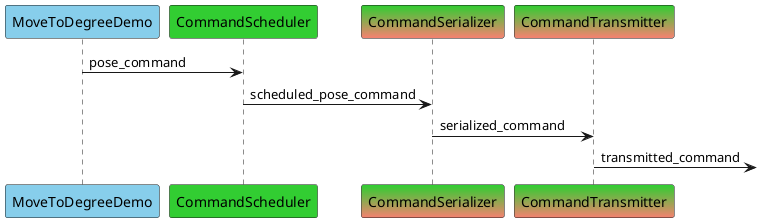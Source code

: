 @startuml

participant MoveToDegreeDemo #SkyBlue
participant CommandScheduler #LimeGreen
participant CommandSerializer #LimeGreen-Salmon
participant CommandTransmitter #LimeGreen-Salmon

    MoveToDegreeDemo -> CommandScheduler:pose_command

    CommandScheduler -> CommandSerializer:scheduled_pose_command
    CommandSerializer -> CommandTransmitter:serialized_command
    CommandTransmitter ->]:transmitted_command

@enduml
